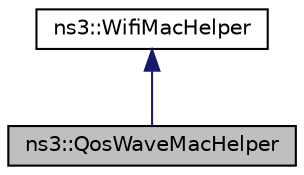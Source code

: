 digraph "ns3::QosWaveMacHelper"
{
 // LATEX_PDF_SIZE
  edge [fontname="Helvetica",fontsize="10",labelfontname="Helvetica",labelfontsize="10"];
  node [fontname="Helvetica",fontsize="10",shape=record];
  Node1 [label="ns3::QosWaveMacHelper",height=0.2,width=0.4,color="black", fillcolor="grey75", style="filled", fontcolor="black",tooltip="Qos Wave Mac Helper class."];
  Node2 -> Node1 [dir="back",color="midnightblue",fontsize="10",style="solid",fontname="Helvetica"];
  Node2 [label="ns3::WifiMacHelper",height=0.2,width=0.4,color="black", fillcolor="white", style="filled",URL="$classns3_1_1_wifi_mac_helper.html",tooltip="create MAC layers for a ns3::WifiNetDevice."];
}
